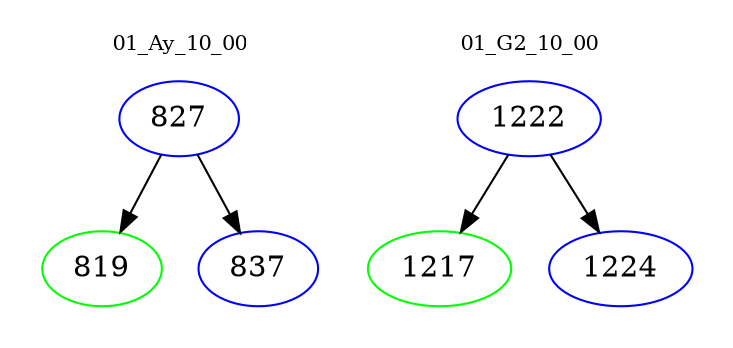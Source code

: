 digraph{
subgraph cluster_0 {
color = white
label = "01_Ay_10_00";
fontsize=10;
T0_827 [label="827", color="blue"]
T0_827 -> T0_819 [color="black"]
T0_819 [label="819", color="green"]
T0_827 -> T0_837 [color="black"]
T0_837 [label="837", color="blue"]
}
subgraph cluster_1 {
color = white
label = "01_G2_10_00";
fontsize=10;
T1_1222 [label="1222", color="blue"]
T1_1222 -> T1_1217 [color="black"]
T1_1217 [label="1217", color="green"]
T1_1222 -> T1_1224 [color="black"]
T1_1224 [label="1224", color="blue"]
}
}
